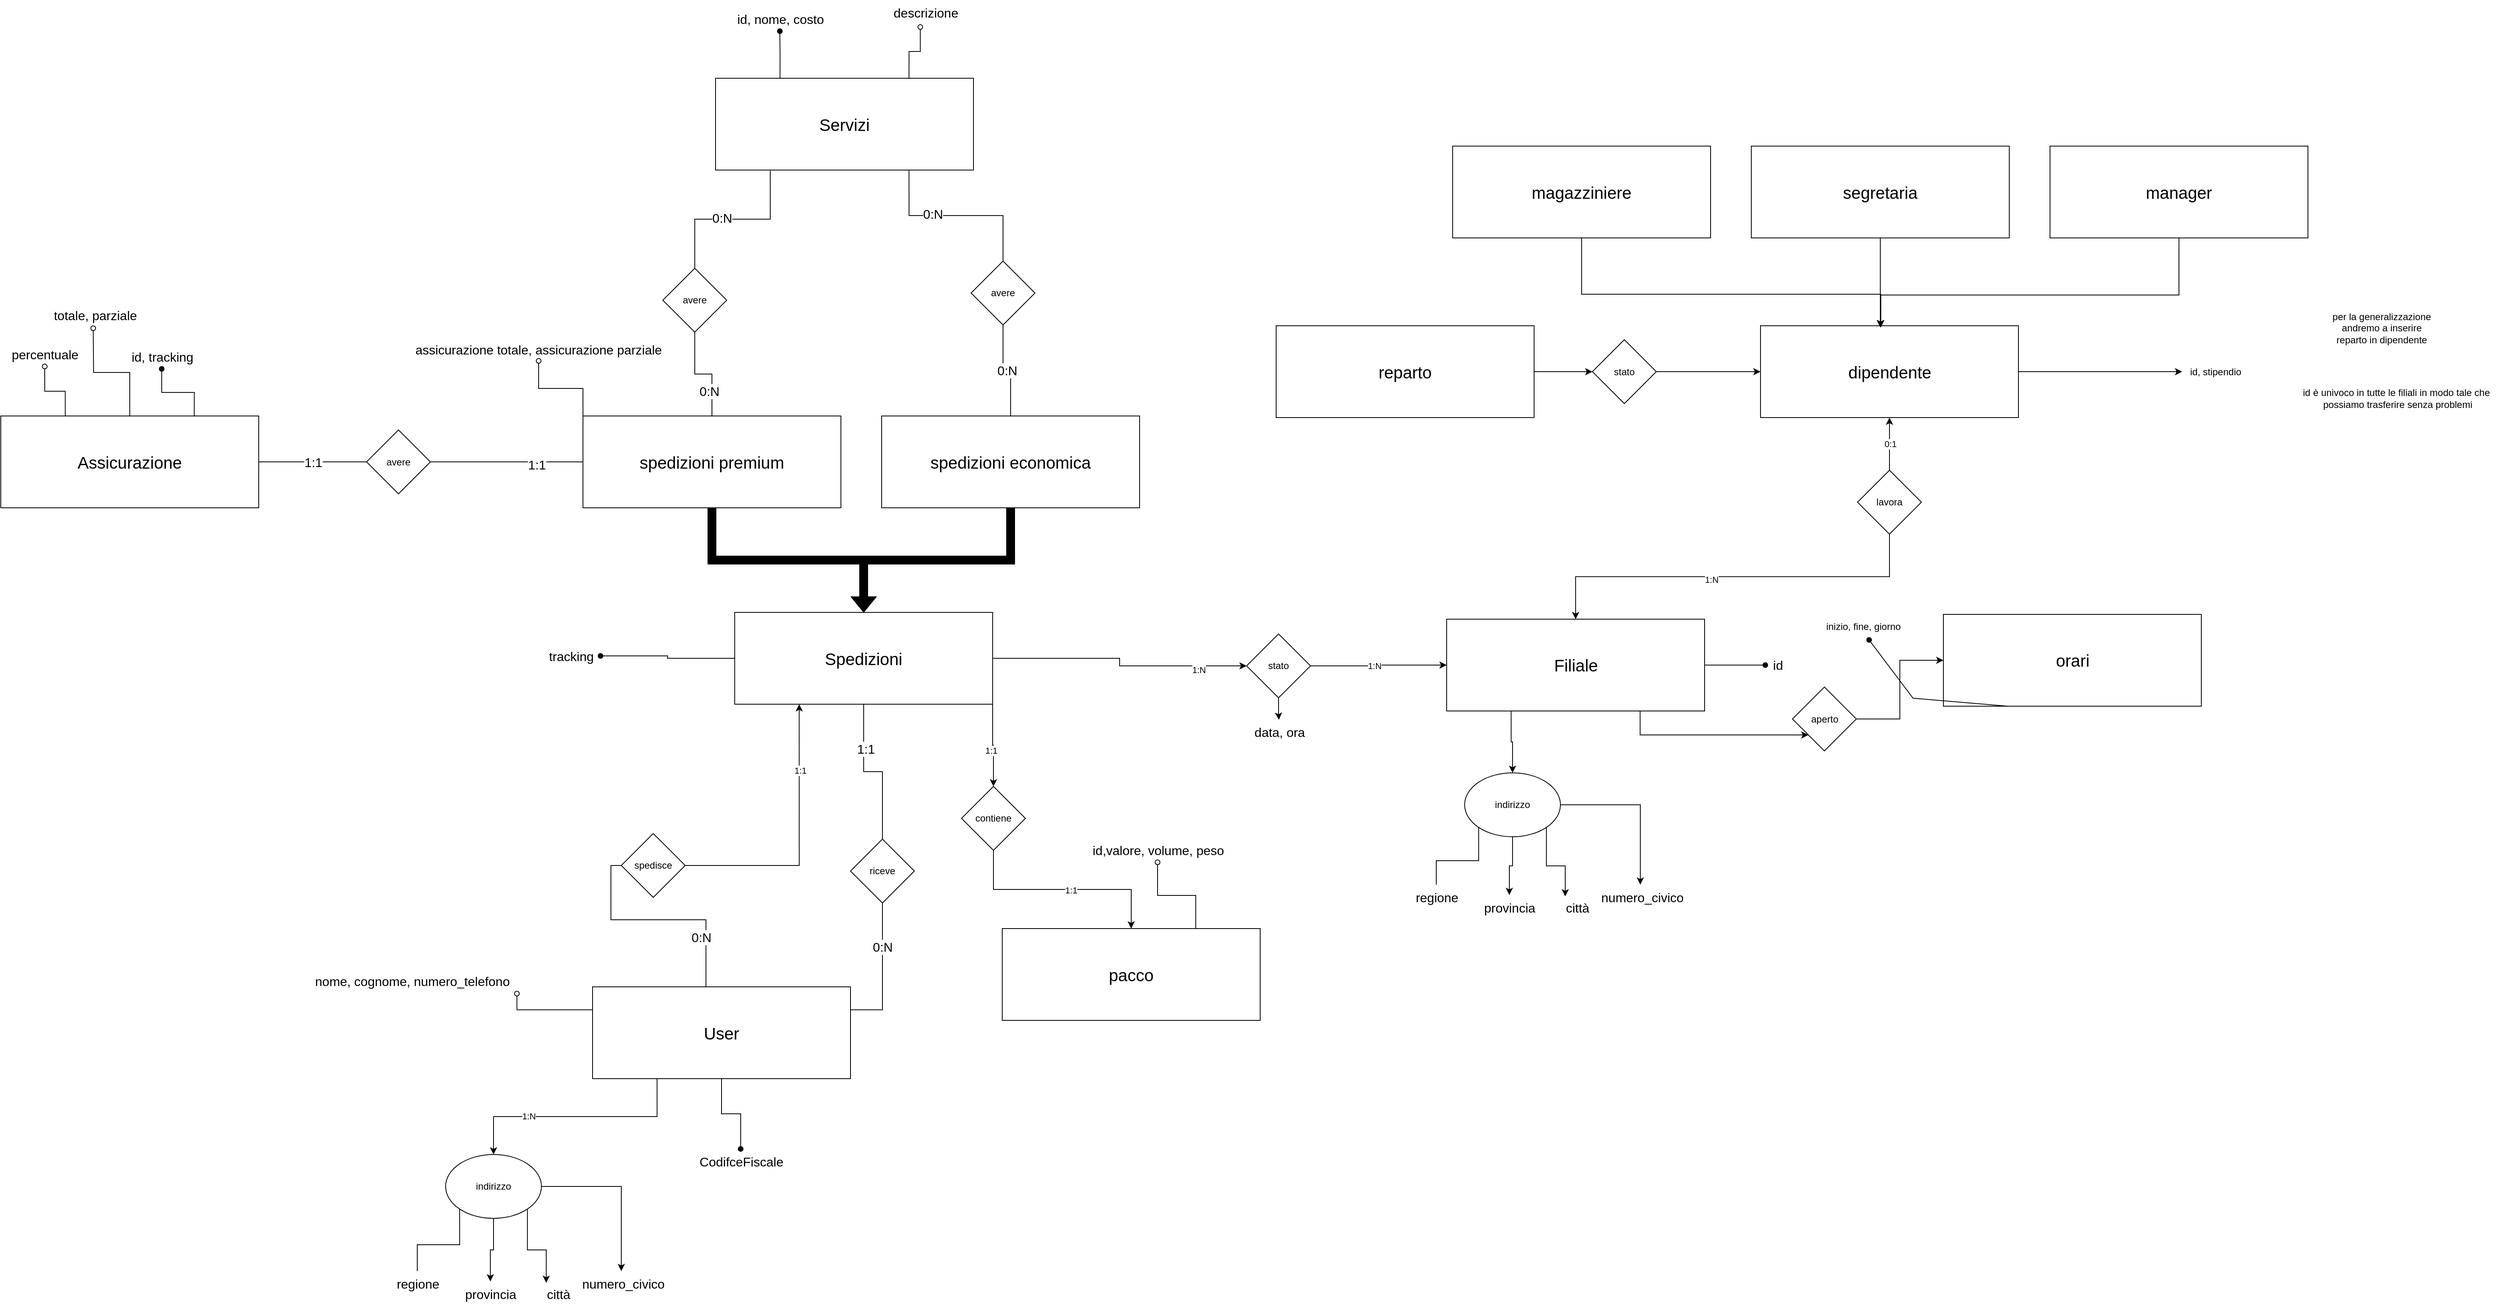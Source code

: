 <mxfile version="21.6.1" type="github">
  <diagram id="qCwLOHGnyr0OUw6N842j" name="Page-1">
    <mxGraphModel dx="4054" dy="1698" grid="0" gridSize="10" guides="1" tooltips="1" connect="1" arrows="1" fold="1" page="0" pageScale="1" pageWidth="827" pageHeight="1169" math="0" shadow="0">
      <root>
        <mxCell id="0" />
        <mxCell id="1" parent="0" />
        <mxCell id="LqmU1SjSlehweQkM0DRH-30" style="edgeStyle=orthogonalEdgeStyle;rounded=0;orthogonalLoop=1;jettySize=auto;html=1;exitX=0;exitY=0.5;exitDx=0;exitDy=0;endArrow=oval;endFill=1;" parent="1" source="TD3n4oKh4dUSbVoa6w9F-2" target="LqmU1SjSlehweQkM0DRH-23" edge="1">
          <mxGeometry relative="1" as="geometry" />
        </mxCell>
        <mxCell id="6tP-BQBdPINEHDXdFH3u-6" style="edgeStyle=orthogonalEdgeStyle;rounded=0;orthogonalLoop=1;jettySize=auto;html=1;entryX=0.5;entryY=0;entryDx=0;entryDy=0;endArrow=none;endFill=0;" parent="1" source="TD3n4oKh4dUSbVoa6w9F-2" target="6tP-BQBdPINEHDXdFH3u-5" edge="1">
          <mxGeometry relative="1" as="geometry">
            <mxPoint x="27" y="773" as="sourcePoint" />
          </mxGeometry>
        </mxCell>
        <mxCell id="6tP-BQBdPINEHDXdFH3u-8" value="&lt;font style=&quot;font-size: 16px;&quot;&gt;1:1&lt;/font&gt;" style="edgeLabel;html=1;align=center;verticalAlign=middle;resizable=0;points=[];" parent="6tP-BQBdPINEHDXdFH3u-6" vertex="1" connectable="0">
          <mxGeometry x="-0.425" y="2" relative="1" as="geometry">
            <mxPoint as="offset" />
          </mxGeometry>
        </mxCell>
        <mxCell id="uNA2zUWFvSbxp6VozN9S-10" style="edgeStyle=orthogonalEdgeStyle;rounded=0;orthogonalLoop=1;jettySize=auto;html=1;exitX=1;exitY=1;exitDx=0;exitDy=0;" parent="1" source="TD3n4oKh4dUSbVoa6w9F-2" target="uNA2zUWFvSbxp6VozN9S-9" edge="1">
          <mxGeometry relative="1" as="geometry" />
        </mxCell>
        <mxCell id="uNA2zUWFvSbxp6VozN9S-15" value="1:1" style="edgeLabel;html=1;align=center;verticalAlign=middle;resizable=0;points=[];" parent="uNA2zUWFvSbxp6VozN9S-10" vertex="1" connectable="0">
          <mxGeometry x="0.127" y="-3" relative="1" as="geometry">
            <mxPoint as="offset" />
          </mxGeometry>
        </mxCell>
        <mxCell id="uNA2zUWFvSbxp6VozN9S-40" style="edgeStyle=orthogonalEdgeStyle;rounded=0;orthogonalLoop=1;jettySize=auto;html=1;exitX=1;exitY=0.5;exitDx=0;exitDy=0;" parent="1" source="TD3n4oKh4dUSbVoa6w9F-2" target="uNA2zUWFvSbxp6VozN9S-34" edge="1">
          <mxGeometry relative="1" as="geometry" />
        </mxCell>
        <mxCell id="uNA2zUWFvSbxp6VozN9S-41" value="1:N" style="edgeLabel;html=1;align=center;verticalAlign=middle;resizable=0;points=[];" parent="uNA2zUWFvSbxp6VozN9S-40" vertex="1" connectable="0">
          <mxGeometry x="0.631" y="-5" relative="1" as="geometry">
            <mxPoint as="offset" />
          </mxGeometry>
        </mxCell>
        <mxCell id="TD3n4oKh4dUSbVoa6w9F-2" value="&lt;font style=&quot;font-size: 21px;&quot;&gt;Spedizioni&lt;/font&gt;" style="rounded=0;whiteSpace=wrap;html=1;fontSize=21;" parent="1" vertex="1">
          <mxGeometry x="-112" y="520" width="323" height="115" as="geometry" />
        </mxCell>
        <mxCell id="OSBupg09hYk3lAK9ZTMU-13" style="edgeStyle=orthogonalEdgeStyle;rounded=0;orthogonalLoop=1;jettySize=auto;html=1;exitX=0.5;exitY=1;exitDx=0;exitDy=0;entryX=0.5;entryY=0;entryDx=0;entryDy=0;shape=flexArrow;fillColor=#000000;" parent="1" source="OSBupg09hYk3lAK9ZTMU-1" target="TD3n4oKh4dUSbVoa6w9F-2" edge="1">
          <mxGeometry relative="1" as="geometry" />
        </mxCell>
        <mxCell id="OSBupg09hYk3lAK9ZTMU-17" style="edgeStyle=orthogonalEdgeStyle;rounded=0;orthogonalLoop=1;jettySize=auto;html=1;exitX=0;exitY=0.5;exitDx=0;exitDy=0;entryX=1;entryY=0.5;entryDx=0;entryDy=0;endArrow=none;endFill=0;" parent="1" source="OSBupg09hYk3lAK9ZTMU-1" target="OSBupg09hYk3lAK9ZTMU-16" edge="1">
          <mxGeometry relative="1" as="geometry" />
        </mxCell>
        <mxCell id="OSBupg09hYk3lAK9ZTMU-19" value="1:1" style="edgeLabel;html=1;align=center;verticalAlign=middle;resizable=0;points=[];fontSize=16;" parent="OSBupg09hYk3lAK9ZTMU-17" vertex="1" connectable="0">
          <mxGeometry x="-0.395" y="3" relative="1" as="geometry">
            <mxPoint as="offset" />
          </mxGeometry>
        </mxCell>
        <mxCell id="OSBupg09hYk3lAK9ZTMU-73" style="edgeStyle=orthogonalEdgeStyle;rounded=0;orthogonalLoop=1;jettySize=auto;html=1;exitX=0.5;exitY=0;exitDx=0;exitDy=0;entryX=0.5;entryY=1;entryDx=0;entryDy=0;endArrow=none;endFill=0;" parent="1" source="OSBupg09hYk3lAK9ZTMU-1" target="OSBupg09hYk3lAK9ZTMU-68" edge="1">
          <mxGeometry relative="1" as="geometry" />
        </mxCell>
        <mxCell id="OSBupg09hYk3lAK9ZTMU-74" value="0:N" style="edgeLabel;html=1;align=center;verticalAlign=middle;resizable=0;points=[];fontSize=16;" parent="OSBupg09hYk3lAK9ZTMU-73" vertex="1" connectable="0">
          <mxGeometry x="-0.502" y="4" relative="1" as="geometry">
            <mxPoint as="offset" />
          </mxGeometry>
        </mxCell>
        <mxCell id="LqmU1SjSlehweQkM0DRH-36" style="edgeStyle=orthogonalEdgeStyle;rounded=0;orthogonalLoop=1;jettySize=auto;html=1;exitX=0;exitY=0;exitDx=0;exitDy=0;endArrow=oval;endFill=0;" parent="1" source="OSBupg09hYk3lAK9ZTMU-1" target="LqmU1SjSlehweQkM0DRH-35" edge="1">
          <mxGeometry relative="1" as="geometry" />
        </mxCell>
        <mxCell id="OSBupg09hYk3lAK9ZTMU-1" value="&lt;font style=&quot;font-size: 21px;&quot;&gt;spedizioni premium&lt;/font&gt;" style="rounded=0;whiteSpace=wrap;html=1;fontSize=21;" parent="1" vertex="1">
          <mxGeometry x="-302" y="274" width="323" height="115" as="geometry" />
        </mxCell>
        <mxCell id="OSBupg09hYk3lAK9ZTMU-70" value="&lt;font style=&quot;font-size: 16px;&quot;&gt;0:N&lt;/font&gt;" style="edgeStyle=orthogonalEdgeStyle;rounded=0;orthogonalLoop=1;jettySize=auto;html=1;exitX=0.5;exitY=0;exitDx=0;exitDy=0;entryX=0.5;entryY=1;entryDx=0;entryDy=0;endArrow=none;endFill=0;" parent="1" source="OSBupg09hYk3lAK9ZTMU-2" target="OSBupg09hYk3lAK9ZTMU-69" edge="1">
          <mxGeometry relative="1" as="geometry" />
        </mxCell>
        <mxCell id="OSBupg09hYk3lAK9ZTMU-2" value="&lt;font style=&quot;font-size: 21px;&quot;&gt;spedizioni economica&lt;/font&gt;" style="rounded=0;whiteSpace=wrap;html=1;fontSize=21;" parent="1" vertex="1">
          <mxGeometry x="72" y="274" width="323" height="115" as="geometry" />
        </mxCell>
        <mxCell id="OSBupg09hYk3lAK9ZTMU-8" style="edgeStyle=orthogonalEdgeStyle;rounded=0;orthogonalLoop=1;jettySize=auto;html=1;entryX=0;entryY=0.5;entryDx=0;entryDy=0;fontSize=16;endArrow=none;endFill=0;exitX=0.5;exitY=0;exitDx=0;exitDy=0;" parent="1" source="OSBupg09hYk3lAK9ZTMU-3" target="OSBupg09hYk3lAK9ZTMU-6" edge="1">
          <mxGeometry relative="1" as="geometry">
            <mxPoint x="-788" y="845" as="sourcePoint" />
            <Array as="points">
              <mxPoint x="-148" y="989" />
              <mxPoint x="-148" y="905" />
              <mxPoint x="-267" y="905" />
              <mxPoint x="-267" y="837" />
            </Array>
          </mxGeometry>
        </mxCell>
        <mxCell id="OSBupg09hYk3lAK9ZTMU-9" value="&lt;font size=&quot;3&quot;&gt;0:N&lt;/font&gt;" style="edgeLabel;html=1;align=center;verticalAlign=middle;resizable=0;points=[];" parent="OSBupg09hYk3lAK9ZTMU-8" vertex="1" connectable="0">
          <mxGeometry x="-0.458" y="6" relative="1" as="geometry">
            <mxPoint as="offset" />
          </mxGeometry>
        </mxCell>
        <mxCell id="jKu3TeLGerrkw_UVLVr0-21" style="edgeStyle=orthogonalEdgeStyle;rounded=0;orthogonalLoop=1;jettySize=auto;html=1;exitX=0.25;exitY=1;exitDx=0;exitDy=0;" parent="1" source="OSBupg09hYk3lAK9ZTMU-3" target="uNA2zUWFvSbxp6VozN9S-29" edge="1">
          <mxGeometry relative="1" as="geometry">
            <mxPoint x="-395.0" y="1195" as="targetPoint" />
          </mxGeometry>
        </mxCell>
        <mxCell id="uNA2zUWFvSbxp6VozN9S-1" value="1:N" style="edgeLabel;html=1;align=center;verticalAlign=middle;resizable=0;points=[];" parent="jKu3TeLGerrkw_UVLVr0-21" vertex="1" connectable="0">
          <mxGeometry x="0.392" y="-1" relative="1" as="geometry">
            <mxPoint as="offset" />
          </mxGeometry>
        </mxCell>
        <mxCell id="OSBupg09hYk3lAK9ZTMU-3" value="&lt;font style=&quot;font-size: 21px;&quot;&gt;User&lt;/font&gt;" style="rounded=0;whiteSpace=wrap;html=1;fontSize=21;" parent="1" vertex="1">
          <mxGeometry x="-290" y="989" width="323" height="115" as="geometry" />
        </mxCell>
        <mxCell id="jKu3TeLGerrkw_UVLVr0-13" style="edgeStyle=orthogonalEdgeStyle;rounded=0;orthogonalLoop=1;jettySize=auto;html=1;exitX=1;exitY=0.5;exitDx=0;exitDy=0;entryX=0.25;entryY=1;entryDx=0;entryDy=0;" parent="1" source="OSBupg09hYk3lAK9ZTMU-6" target="TD3n4oKh4dUSbVoa6w9F-2" edge="1">
          <mxGeometry relative="1" as="geometry">
            <mxPoint x="-134.25" y="773" as="targetPoint" />
          </mxGeometry>
        </mxCell>
        <mxCell id="uNA2zUWFvSbxp6VozN9S-33" value="1:1" style="edgeLabel;html=1;align=center;verticalAlign=middle;resizable=0;points=[];" parent="jKu3TeLGerrkw_UVLVr0-13" vertex="1" connectable="0">
          <mxGeometry x="0.519" y="-1" relative="1" as="geometry">
            <mxPoint as="offset" />
          </mxGeometry>
        </mxCell>
        <mxCell id="OSBupg09hYk3lAK9ZTMU-6" value="spedisce" style="rhombus;whiteSpace=wrap;html=1;" parent="1" vertex="1">
          <mxGeometry x="-254" y="797" width="80" height="80" as="geometry" />
        </mxCell>
        <mxCell id="Kmlh-StWv4GP_5JqJRKe-3" value="1:1" style="edgeStyle=orthogonalEdgeStyle;rounded=0;orthogonalLoop=1;jettySize=auto;html=1;exitX=1;exitY=0.5;exitDx=0;exitDy=0;entryX=0;entryY=0.5;entryDx=0;entryDy=0;fontSize=16;endArrow=none;endFill=0;" parent="1" source="OSBupg09hYk3lAK9ZTMU-14" target="OSBupg09hYk3lAK9ZTMU-16" edge="1">
          <mxGeometry relative="1" as="geometry" />
        </mxCell>
        <mxCell id="LqmU1SjSlehweQkM0DRH-50" style="edgeStyle=orthogonalEdgeStyle;rounded=0;orthogonalLoop=1;jettySize=auto;html=1;exitX=0.25;exitY=0;exitDx=0;exitDy=0;endArrow=oval;endFill=0;" parent="1" source="OSBupg09hYk3lAK9ZTMU-14" target="LqmU1SjSlehweQkM0DRH-42" edge="1">
          <mxGeometry relative="1" as="geometry" />
        </mxCell>
        <mxCell id="LqmU1SjSlehweQkM0DRH-51" style="edgeStyle=orthogonalEdgeStyle;rounded=0;orthogonalLoop=1;jettySize=auto;html=1;exitX=0.5;exitY=0;exitDx=0;exitDy=0;endArrow=oval;endFill=0;" parent="1" source="OSBupg09hYk3lAK9ZTMU-14" edge="1">
          <mxGeometry relative="1" as="geometry">
            <mxPoint x="-915.286" y="164.143" as="targetPoint" />
          </mxGeometry>
        </mxCell>
        <mxCell id="OSBupg09hYk3lAK9ZTMU-14" value="&lt;font style=&quot;font-size: 21px;&quot;&gt;Assicurazione&lt;/font&gt;" style="rounded=0;whiteSpace=wrap;html=1;fontSize=21;" parent="1" vertex="1">
          <mxGeometry x="-1031" y="274" width="323" height="115" as="geometry" />
        </mxCell>
        <mxCell id="OSBupg09hYk3lAK9ZTMU-16" value="avere" style="rhombus;whiteSpace=wrap;html=1;" parent="1" vertex="1">
          <mxGeometry x="-573" y="291.5" width="80" height="80" as="geometry" />
        </mxCell>
        <mxCell id="LqmU1SjSlehweQkM0DRH-5" style="edgeStyle=orthogonalEdgeStyle;rounded=0;orthogonalLoop=1;jettySize=auto;html=1;exitX=1;exitY=0.5;exitDx=0;exitDy=0;endArrow=oval;endFill=1;" parent="1" source="OSBupg09hYk3lAK9ZTMU-21" target="LqmU1SjSlehweQkM0DRH-4" edge="1">
          <mxGeometry relative="1" as="geometry" />
        </mxCell>
        <mxCell id="jKu3TeLGerrkw_UVLVr0-27" style="edgeStyle=orthogonalEdgeStyle;rounded=0;orthogonalLoop=1;jettySize=auto;html=1;exitX=0.75;exitY=1;exitDx=0;exitDy=0;entryX=0;entryY=1;entryDx=0;entryDy=0;" parent="1" source="OSBupg09hYk3lAK9ZTMU-21" target="jKu3TeLGerrkw_UVLVr0-26" edge="1">
          <mxGeometry relative="1" as="geometry" />
        </mxCell>
        <mxCell id="uNA2zUWFvSbxp6VozN9S-3" style="edgeStyle=orthogonalEdgeStyle;rounded=0;orthogonalLoop=1;jettySize=auto;html=1;exitX=0.25;exitY=1;exitDx=0;exitDy=0;" parent="1" source="OSBupg09hYk3lAK9ZTMU-21" target="uNA2zUWFvSbxp6VozN9S-2" edge="1">
          <mxGeometry relative="1" as="geometry" />
        </mxCell>
        <mxCell id="OSBupg09hYk3lAK9ZTMU-21" value="Filiale" style="rounded=0;whiteSpace=wrap;html=1;fontSize=21;" parent="1" vertex="1">
          <mxGeometry x="779.5" y="528.5" width="323" height="115" as="geometry" />
        </mxCell>
        <mxCell id="LqmU1SjSlehweQkM0DRH-46" style="edgeStyle=orthogonalEdgeStyle;rounded=0;orthogonalLoop=1;jettySize=auto;html=1;exitX=0.25;exitY=0;exitDx=0;exitDy=0;endArrow=oval;endFill=1;" parent="1" source="OSBupg09hYk3lAK9ZTMU-67" target="LqmU1SjSlehweQkM0DRH-45" edge="1">
          <mxGeometry relative="1" as="geometry" />
        </mxCell>
        <mxCell id="LqmU1SjSlehweQkM0DRH-48" style="edgeStyle=orthogonalEdgeStyle;rounded=0;orthogonalLoop=1;jettySize=auto;html=1;exitX=0.75;exitY=0;exitDx=0;exitDy=0;entryX=0.438;entryY=1.094;entryDx=0;entryDy=0;entryPerimeter=0;endArrow=oval;endFill=0;" parent="1" source="OSBupg09hYk3lAK9ZTMU-67" target="LqmU1SjSlehweQkM0DRH-47" edge="1">
          <mxGeometry relative="1" as="geometry" />
        </mxCell>
        <mxCell id="OSBupg09hYk3lAK9ZTMU-67" value="&lt;font style=&quot;font-size: 21px;&quot;&gt;Servizi&lt;/font&gt;" style="rounded=0;whiteSpace=wrap;html=1;fontSize=21;" parent="1" vertex="1">
          <mxGeometry x="-136" y="-149" width="323" height="115" as="geometry" />
        </mxCell>
        <mxCell id="OSBupg09hYk3lAK9ZTMU-72" style="edgeStyle=orthogonalEdgeStyle;rounded=0;orthogonalLoop=1;jettySize=auto;html=1;exitX=0.5;exitY=0;exitDx=0;exitDy=0;entryX=0.212;entryY=1.008;entryDx=0;entryDy=0;entryPerimeter=0;endArrow=none;endFill=0;" parent="1" source="OSBupg09hYk3lAK9ZTMU-68" target="OSBupg09hYk3lAK9ZTMU-67" edge="1">
          <mxGeometry relative="1" as="geometry" />
        </mxCell>
        <mxCell id="OSBupg09hYk3lAK9ZTMU-76" value="0:N" style="edgeLabel;html=1;align=center;verticalAlign=middle;resizable=0;points=[];fontSize=16;" parent="OSBupg09hYk3lAK9ZTMU-72" vertex="1" connectable="0">
          <mxGeometry x="-0.13" y="3" relative="1" as="geometry">
            <mxPoint x="1" y="1" as="offset" />
          </mxGeometry>
        </mxCell>
        <mxCell id="OSBupg09hYk3lAK9ZTMU-68" value="avere" style="rhombus;whiteSpace=wrap;html=1;" parent="1" vertex="1">
          <mxGeometry x="-202" y="89" width="80" height="80" as="geometry" />
        </mxCell>
        <mxCell id="OSBupg09hYk3lAK9ZTMU-71" style="rounded=0;orthogonalLoop=1;jettySize=auto;html=1;entryX=0.75;entryY=1;entryDx=0;entryDy=0;edgeStyle=orthogonalEdgeStyle;endArrow=baseDash;endFill=0;" parent="1" source="OSBupg09hYk3lAK9ZTMU-69" target="OSBupg09hYk3lAK9ZTMU-67" edge="1">
          <mxGeometry relative="1" as="geometry" />
        </mxCell>
        <mxCell id="OSBupg09hYk3lAK9ZTMU-75" value="0:N" style="edgeLabel;html=1;align=center;verticalAlign=middle;resizable=0;points=[];fontSize=16;" parent="OSBupg09hYk3lAK9ZTMU-71" vertex="1" connectable="0">
          <mxGeometry x="0.254" y="-2" relative="1" as="geometry">
            <mxPoint as="offset" />
          </mxGeometry>
        </mxCell>
        <mxCell id="OSBupg09hYk3lAK9ZTMU-69" value="avere" style="rhombus;whiteSpace=wrap;html=1;" parent="1" vertex="1">
          <mxGeometry x="184" y="80" width="80" height="80" as="geometry" />
        </mxCell>
        <mxCell id="3wObFv7TXstixgiTJkf9-4" style="edgeStyle=orthogonalEdgeStyle;rounded=0;orthogonalLoop=1;jettySize=auto;html=1;exitX=0.5;exitY=1;exitDx=0;exitDy=0;shape=flexArrow;fillColor=#000000;entryX=0.5;entryY=0;entryDx=0;entryDy=0;" parent="1" source="OSBupg09hYk3lAK9ZTMU-2" target="TD3n4oKh4dUSbVoa6w9F-2" edge="1">
          <mxGeometry relative="1" as="geometry">
            <mxPoint x="-130" y="399" as="sourcePoint" />
            <mxPoint x="60" y="526" as="targetPoint" />
          </mxGeometry>
        </mxCell>
        <mxCell id="LqmU1SjSlehweQkM0DRH-1" value="&lt;font style=&quot;font-size: 16px;&quot;&gt;regione&lt;br&gt;&lt;/font&gt;" style="text;html=1;align=center;verticalAlign=middle;resizable=0;points=[];autosize=1;strokeColor=none;fillColor=none;" parent="1" vertex="1">
          <mxGeometry x="731" y="861" width="71" height="31" as="geometry" />
        </mxCell>
        <mxCell id="LqmU1SjSlehweQkM0DRH-4" value="&lt;font style=&quot;font-size: 16px;&quot;&gt;id&lt;/font&gt;" style="text;html=1;align=center;verticalAlign=middle;resizable=0;points=[];autosize=1;strokeColor=none;fillColor=none;" parent="1" vertex="1">
          <mxGeometry x="1178.5" y="570.5" width="30" height="31" as="geometry" />
        </mxCell>
        <mxCell id="LqmU1SjSlehweQkM0DRH-18" value="&lt;font style=&quot;font-size: 16px;&quot;&gt;CodifceFiscale&lt;/font&gt;" style="text;html=1;align=center;verticalAlign=middle;resizable=0;points=[];autosize=1;strokeColor=none;fillColor=none;" parent="1" vertex="1">
          <mxGeometry x="-166" y="1192" width="123" height="31" as="geometry" />
        </mxCell>
        <mxCell id="LqmU1SjSlehweQkM0DRH-19" style="edgeStyle=orthogonalEdgeStyle;rounded=0;orthogonalLoop=1;jettySize=auto;html=1;endArrow=oval;endFill=1;" parent="1" source="OSBupg09hYk3lAK9ZTMU-3" target="LqmU1SjSlehweQkM0DRH-18" edge="1">
          <mxGeometry relative="1" as="geometry">
            <mxPoint x="437" y="572" as="sourcePoint" />
            <mxPoint x="-192" y="1207" as="targetPoint" />
          </mxGeometry>
        </mxCell>
        <mxCell id="LqmU1SjSlehweQkM0DRH-21" value="&lt;font style=&quot;font-size: 16px;&quot;&gt;nome, cognome, numero_telefono&lt;/font&gt;" style="text;html=1;align=center;verticalAlign=middle;resizable=0;points=[];autosize=1;strokeColor=none;fillColor=none;" parent="1" vertex="1">
          <mxGeometry x="-647" y="966" width="262" height="31" as="geometry" />
        </mxCell>
        <mxCell id="LqmU1SjSlehweQkM0DRH-22" style="edgeStyle=orthogonalEdgeStyle;rounded=0;orthogonalLoop=1;jettySize=auto;html=1;exitX=0;exitY=0.25;exitDx=0;exitDy=0;entryX=1.001;entryY=1.015;entryDx=0;entryDy=0;entryPerimeter=0;endArrow=oval;endFill=0;" parent="1" source="OSBupg09hYk3lAK9ZTMU-3" target="LqmU1SjSlehweQkM0DRH-21" edge="1">
          <mxGeometry relative="1" as="geometry">
            <mxPoint x="-256" y="1079" as="sourcePoint" />
            <mxPoint x="-377" y="1081" as="targetPoint" />
          </mxGeometry>
        </mxCell>
        <mxCell id="LqmU1SjSlehweQkM0DRH-23" value="tracking" style="text;html=1;align=center;verticalAlign=middle;resizable=0;points=[];autosize=1;strokeColor=none;fillColor=none;fontSize=16;" parent="1" vertex="1">
          <mxGeometry x="-354" y="559" width="74" height="31" as="geometry" />
        </mxCell>
        <mxCell id="LqmU1SjSlehweQkM0DRH-35" value="assicurazione totale, assicurazione parziale" style="text;strokeColor=none;align=center;fillColor=none;html=1;verticalAlign=middle;whiteSpace=wrap;rounded=0;fontSize=16;" parent="1" vertex="1">
          <mxGeometry x="-519" y="177" width="323" height="28" as="geometry" />
        </mxCell>
        <mxCell id="LqmU1SjSlehweQkM0DRH-38" value="&lt;font style=&quot;font-size: 16px;&quot;&gt;id, tracking&lt;/font&gt;" style="text;html=1;align=center;verticalAlign=middle;resizable=0;points=[];autosize=1;strokeColor=none;fillColor=none;" parent="1" vertex="1">
          <mxGeometry x="-877" y="184" width="95" height="31" as="geometry" />
        </mxCell>
        <mxCell id="LqmU1SjSlehweQkM0DRH-39" style="edgeStyle=orthogonalEdgeStyle;rounded=0;orthogonalLoop=1;jettySize=auto;html=1;exitX=0.75;exitY=0;exitDx=0;exitDy=0;endArrow=oval;endFill=1;" parent="1" source="OSBupg09hYk3lAK9ZTMU-14" target="LqmU1SjSlehweQkM0DRH-38" edge="1">
          <mxGeometry relative="1" as="geometry">
            <mxPoint x="-95" y="588" as="sourcePoint" />
            <mxPoint x="-293" y="576" as="targetPoint" />
          </mxGeometry>
        </mxCell>
        <mxCell id="LqmU1SjSlehweQkM0DRH-42" value="&lt;font style=&quot;font-size: 16px;&quot;&gt;percentuale&lt;br&gt;&lt;/font&gt;" style="text;html=1;align=center;verticalAlign=middle;resizable=0;points=[];autosize=1;strokeColor=none;fillColor=none;" parent="1" vertex="1">
          <mxGeometry x="-1027" y="181" width="102" height="31" as="geometry" />
        </mxCell>
        <mxCell id="LqmU1SjSlehweQkM0DRH-45" value="&lt;font style=&quot;font-size: 16px;&quot;&gt;id, nome, costo&lt;/font&gt;" style="text;html=1;align=center;verticalAlign=middle;resizable=0;points=[];autosize=1;strokeColor=none;fillColor=none;" parent="1" vertex="1">
          <mxGeometry x="-119" y="-239" width="127" height="31" as="geometry" />
        </mxCell>
        <mxCell id="LqmU1SjSlehweQkM0DRH-47" value="&lt;font style=&quot;font-size: 16px;&quot;&gt;descrizione&lt;/font&gt;" style="text;html=1;align=center;verticalAlign=middle;resizable=0;points=[];autosize=1;strokeColor=none;fillColor=none;" parent="1" vertex="1">
          <mxGeometry x="77" y="-247" width="99" height="31" as="geometry" />
        </mxCell>
        <mxCell id="LqmU1SjSlehweQkM0DRH-52" value="&lt;font style=&quot;font-size: 16px;&quot;&gt;totale, parziale&lt;/font&gt;" style="text;html=1;align=center;verticalAlign=middle;resizable=0;points=[];autosize=1;strokeColor=none;fillColor=none;" parent="1" vertex="1">
          <mxGeometry x="-974" y="132" width="122" height="31" as="geometry" />
        </mxCell>
        <mxCell id="6tP-BQBdPINEHDXdFH3u-7" style="edgeStyle=orthogonalEdgeStyle;rounded=0;orthogonalLoop=1;jettySize=auto;html=1;exitX=0.5;exitY=1;exitDx=0;exitDy=0;entryX=1;entryY=0.25;entryDx=0;entryDy=0;endArrow=none;endFill=0;" parent="1" source="6tP-BQBdPINEHDXdFH3u-5" target="OSBupg09hYk3lAK9ZTMU-3" edge="1">
          <mxGeometry relative="1" as="geometry" />
        </mxCell>
        <mxCell id="6tP-BQBdPINEHDXdFH3u-9" value="&lt;font style=&quot;font-size: 16px;&quot;&gt;0:N&lt;/font&gt;" style="edgeLabel;html=1;align=center;verticalAlign=middle;resizable=0;points=[];" parent="6tP-BQBdPINEHDXdFH3u-7" vertex="1" connectable="0">
          <mxGeometry x="-0.369" relative="1" as="geometry">
            <mxPoint as="offset" />
          </mxGeometry>
        </mxCell>
        <mxCell id="6tP-BQBdPINEHDXdFH3u-5" value="riceve" style="rhombus;whiteSpace=wrap;html=1;" parent="1" vertex="1">
          <mxGeometry x="33" y="804" width="80" height="80" as="geometry" />
        </mxCell>
        <mxCell id="jKu3TeLGerrkw_UVLVr0-17" style="edgeStyle=orthogonalEdgeStyle;rounded=0;orthogonalLoop=1;jettySize=auto;html=1;" parent="1" source="jKu3TeLGerrkw_UVLVr0-1" target="jKu3TeLGerrkw_UVLVr0-16" edge="1">
          <mxGeometry relative="1" as="geometry" />
        </mxCell>
        <mxCell id="jKu3TeLGerrkw_UVLVr0-1" value="dipendente" style="rounded=0;whiteSpace=wrap;html=1;fontSize=21;" parent="1" vertex="1">
          <mxGeometry x="1172.5" y="161" width="323" height="115" as="geometry" />
        </mxCell>
        <mxCell id="jKu3TeLGerrkw_UVLVr0-6" style="edgeStyle=orthogonalEdgeStyle;rounded=0;orthogonalLoop=1;jettySize=auto;html=1;exitX=0.5;exitY=1;exitDx=0;exitDy=0;" parent="1" source="jKu3TeLGerrkw_UVLVr0-3" edge="1">
          <mxGeometry relative="1" as="geometry">
            <Array as="points">
              <mxPoint x="949" y="121.5" />
              <mxPoint x="1323" y="121.5" />
            </Array>
            <mxPoint x="1323.1" y="163" as="targetPoint" />
          </mxGeometry>
        </mxCell>
        <mxCell id="jKu3TeLGerrkw_UVLVr0-3" value="magazziniere" style="rounded=0;whiteSpace=wrap;html=1;fontSize=21;" parent="1" vertex="1">
          <mxGeometry x="787" y="-64" width="323" height="115" as="geometry" />
        </mxCell>
        <mxCell id="jKu3TeLGerrkw_UVLVr0-7" style="edgeStyle=orthogonalEdgeStyle;rounded=0;orthogonalLoop=1;jettySize=auto;html=1;exitX=0.5;exitY=1;exitDx=0;exitDy=0;" parent="1" source="jKu3TeLGerrkw_UVLVr0-4" edge="1">
          <mxGeometry relative="1" as="geometry">
            <mxPoint x="1322.5" y="163" as="targetPoint" />
          </mxGeometry>
        </mxCell>
        <mxCell id="jKu3TeLGerrkw_UVLVr0-4" value="segretaria" style="rounded=0;whiteSpace=wrap;html=1;fontSize=21;" parent="1" vertex="1">
          <mxGeometry x="1161" y="-64" width="323" height="115" as="geometry" />
        </mxCell>
        <mxCell id="jKu3TeLGerrkw_UVLVr0-8" style="edgeStyle=orthogonalEdgeStyle;rounded=0;orthogonalLoop=1;jettySize=auto;html=1;exitX=0.5;exitY=1;exitDx=0;exitDy=0;" parent="1" source="jKu3TeLGerrkw_UVLVr0-5" edge="1">
          <mxGeometry relative="1" as="geometry">
            <Array as="points">
              <mxPoint x="1697" y="122.5" />
              <mxPoint x="1323" y="122.5" />
            </Array>
            <mxPoint x="1323.1" y="163" as="targetPoint" />
          </mxGeometry>
        </mxCell>
        <mxCell id="jKu3TeLGerrkw_UVLVr0-5" value="manager&lt;br&gt;" style="rounded=0;whiteSpace=wrap;html=1;fontSize=21;" parent="1" vertex="1">
          <mxGeometry x="1535" y="-64" width="323" height="115" as="geometry" />
        </mxCell>
        <mxCell id="jKu3TeLGerrkw_UVLVr0-11" style="edgeStyle=orthogonalEdgeStyle;rounded=0;orthogonalLoop=1;jettySize=auto;html=1;exitX=0.5;exitY=0;exitDx=0;exitDy=0;" parent="1" source="jKu3TeLGerrkw_UVLVr0-10" target="jKu3TeLGerrkw_UVLVr0-1" edge="1">
          <mxGeometry relative="1" as="geometry" />
        </mxCell>
        <mxCell id="jKu3TeLGerrkw_UVLVr0-23" value="0:1" style="edgeLabel;html=1;align=center;verticalAlign=middle;resizable=0;points=[];" parent="jKu3TeLGerrkw_UVLVr0-11" vertex="1" connectable="0">
          <mxGeometry x="0.005" y="-1" relative="1" as="geometry">
            <mxPoint as="offset" />
          </mxGeometry>
        </mxCell>
        <mxCell id="jKu3TeLGerrkw_UVLVr0-12" style="edgeStyle=orthogonalEdgeStyle;rounded=0;orthogonalLoop=1;jettySize=auto;html=1;exitX=0.5;exitY=1;exitDx=0;exitDy=0;entryX=0.5;entryY=0;entryDx=0;entryDy=0;" parent="1" source="jKu3TeLGerrkw_UVLVr0-10" target="OSBupg09hYk3lAK9ZTMU-21" edge="1">
          <mxGeometry relative="1" as="geometry" />
        </mxCell>
        <mxCell id="jKu3TeLGerrkw_UVLVr0-22" value="1:N&lt;br&gt;" style="edgeLabel;html=1;align=center;verticalAlign=middle;resizable=0;points=[];" parent="jKu3TeLGerrkw_UVLVr0-12" vertex="1" connectable="0">
          <mxGeometry x="0.103" y="4" relative="1" as="geometry">
            <mxPoint x="-1" y="-1" as="offset" />
          </mxGeometry>
        </mxCell>
        <mxCell id="jKu3TeLGerrkw_UVLVr0-10" value="lavora" style="rhombus;whiteSpace=wrap;html=1;" parent="1" vertex="1">
          <mxGeometry x="1294" y="342" width="80" height="80" as="geometry" />
        </mxCell>
        <mxCell id="jKu3TeLGerrkw_UVLVr0-16" value="id, stipendio" style="text;html=1;align=center;verticalAlign=middle;resizable=0;points=[];autosize=1;strokeColor=none;fillColor=none;" parent="1" vertex="1">
          <mxGeometry x="1700.5" y="205.5" width="82" height="26" as="geometry" />
        </mxCell>
        <mxCell id="jKu3TeLGerrkw_UVLVr0-25" value="&lt;font style=&quot;font-size: 21px;&quot;&gt;orari&lt;br&gt;&lt;/font&gt;" style="rounded=0;whiteSpace=wrap;html=1;fontSize=21;" parent="1" vertex="1">
          <mxGeometry x="1401.5" y="522.5" width="323" height="115" as="geometry" />
        </mxCell>
        <mxCell id="jKu3TeLGerrkw_UVLVr0-28" style="edgeStyle=orthogonalEdgeStyle;rounded=0;orthogonalLoop=1;jettySize=auto;html=1;exitX=1;exitY=0.5;exitDx=0;exitDy=0;" parent="1" source="jKu3TeLGerrkw_UVLVr0-26" target="jKu3TeLGerrkw_UVLVr0-25" edge="1">
          <mxGeometry relative="1" as="geometry" />
        </mxCell>
        <mxCell id="jKu3TeLGerrkw_UVLVr0-26" value="aperto" style="rhombus;whiteSpace=wrap;html=1;" parent="1" vertex="1">
          <mxGeometry x="1212.5" y="613.5" width="80" height="80" as="geometry" />
        </mxCell>
        <mxCell id="jKu3TeLGerrkw_UVLVr0-29" value="" style="endArrow=none;html=1;rounded=0;startArrow=oval;startFill=1;entryX=0.25;entryY=1;entryDx=0;entryDy=0;" parent="1" target="jKu3TeLGerrkw_UVLVr0-25" edge="1">
          <mxGeometry width="50" height="50" relative="1" as="geometry">
            <mxPoint x="1308.5" y="554.5" as="sourcePoint" />
            <mxPoint x="1292.5" y="587.5" as="targetPoint" />
            <Array as="points">
              <mxPoint x="1363.5" y="627.5" />
            </Array>
          </mxGeometry>
        </mxCell>
        <mxCell id="uNA2zUWFvSbxp6VozN9S-4" style="edgeStyle=orthogonalEdgeStyle;rounded=0;orthogonalLoop=1;jettySize=auto;html=1;exitX=0;exitY=1;exitDx=0;exitDy=0;endArrow=none;endFill=0;" parent="1" source="uNA2zUWFvSbxp6VozN9S-2" target="LqmU1SjSlehweQkM0DRH-1" edge="1">
          <mxGeometry relative="1" as="geometry" />
        </mxCell>
        <mxCell id="uNA2zUWFvSbxp6VozN9S-21" style="edgeStyle=orthogonalEdgeStyle;rounded=0;orthogonalLoop=1;jettySize=auto;html=1;exitX=0.5;exitY=1;exitDx=0;exitDy=0;" parent="1" source="uNA2zUWFvSbxp6VozN9S-2" target="uNA2zUWFvSbxp6VozN9S-19" edge="1">
          <mxGeometry relative="1" as="geometry" />
        </mxCell>
        <mxCell id="uNA2zUWFvSbxp6VozN9S-22" style="edgeStyle=orthogonalEdgeStyle;rounded=0;orthogonalLoop=1;jettySize=auto;html=1;exitX=1;exitY=1;exitDx=0;exitDy=0;entryX=0.191;entryY=0.056;entryDx=0;entryDy=0;entryPerimeter=0;" parent="1" source="uNA2zUWFvSbxp6VozN9S-2" target="uNA2zUWFvSbxp6VozN9S-18" edge="1">
          <mxGeometry relative="1" as="geometry" />
        </mxCell>
        <mxCell id="uNA2zUWFvSbxp6VozN9S-23" style="edgeStyle=orthogonalEdgeStyle;rounded=0;orthogonalLoop=1;jettySize=auto;html=1;exitX=1;exitY=0.5;exitDx=0;exitDy=0;" parent="1" source="uNA2zUWFvSbxp6VozN9S-2" target="uNA2zUWFvSbxp6VozN9S-20" edge="1">
          <mxGeometry relative="1" as="geometry" />
        </mxCell>
        <mxCell id="uNA2zUWFvSbxp6VozN9S-2" value="indirizzo" style="ellipse;whiteSpace=wrap;html=1;" parent="1" vertex="1">
          <mxGeometry x="802" y="721" width="120" height="80" as="geometry" />
        </mxCell>
        <mxCell id="uNA2zUWFvSbxp6VozN9S-13" style="edgeStyle=orthogonalEdgeStyle;rounded=0;orthogonalLoop=1;jettySize=auto;html=1;exitX=0.75;exitY=0;exitDx=0;exitDy=0;endArrow=oval;endFill=0;" parent="1" source="uNA2zUWFvSbxp6VozN9S-8" target="uNA2zUWFvSbxp6VozN9S-12" edge="1">
          <mxGeometry relative="1" as="geometry" />
        </mxCell>
        <mxCell id="uNA2zUWFvSbxp6VozN9S-8" value="&lt;font style=&quot;font-size: 21px;&quot;&gt;pacco&lt;/font&gt;" style="rounded=0;whiteSpace=wrap;html=1;fontSize=21;" parent="1" vertex="1">
          <mxGeometry x="223" y="916" width="323" height="115" as="geometry" />
        </mxCell>
        <mxCell id="uNA2zUWFvSbxp6VozN9S-11" style="edgeStyle=orthogonalEdgeStyle;rounded=0;orthogonalLoop=1;jettySize=auto;html=1;exitX=0.5;exitY=1;exitDx=0;exitDy=0;entryX=0.5;entryY=0;entryDx=0;entryDy=0;" parent="1" source="uNA2zUWFvSbxp6VozN9S-9" target="uNA2zUWFvSbxp6VozN9S-8" edge="1">
          <mxGeometry relative="1" as="geometry" />
        </mxCell>
        <mxCell id="uNA2zUWFvSbxp6VozN9S-16" value="1:1" style="edgeLabel;html=1;align=center;verticalAlign=middle;resizable=0;points=[];" parent="uNA2zUWFvSbxp6VozN9S-11" vertex="1" connectable="0">
          <mxGeometry x="0.081" y="-1" relative="1" as="geometry">
            <mxPoint as="offset" />
          </mxGeometry>
        </mxCell>
        <mxCell id="uNA2zUWFvSbxp6VozN9S-9" value="contiene" style="rhombus;whiteSpace=wrap;html=1;" parent="1" vertex="1">
          <mxGeometry x="172" y="738" width="80" height="80" as="geometry" />
        </mxCell>
        <mxCell id="uNA2zUWFvSbxp6VozN9S-12" value="&lt;font style=&quot;font-size: 16px;&quot;&gt;id,valore, volume, peso&lt;/font&gt;" style="text;html=1;align=center;verticalAlign=middle;resizable=0;points=[];autosize=1;strokeColor=none;fillColor=none;" parent="1" vertex="1">
          <mxGeometry x="326" y="802" width="183" height="31" as="geometry" />
        </mxCell>
        <mxCell id="uNA2zUWFvSbxp6VozN9S-18" value="&lt;font style=&quot;font-size: 16px;&quot;&gt;città&lt;/font&gt;" style="text;html=1;align=center;verticalAlign=middle;resizable=0;points=[];autosize=1;strokeColor=none;fillColor=none;" parent="1" vertex="1">
          <mxGeometry x="919" y="874" width="47" height="31" as="geometry" />
        </mxCell>
        <mxCell id="uNA2zUWFvSbxp6VozN9S-19" value="&lt;font style=&quot;font-size: 16px;&quot;&gt;provincia&lt;br&gt;&lt;/font&gt;" style="text;html=1;align=center;verticalAlign=middle;resizable=0;points=[];autosize=1;strokeColor=none;fillColor=none;" parent="1" vertex="1">
          <mxGeometry x="817" y="874" width="82" height="31" as="geometry" />
        </mxCell>
        <mxCell id="uNA2zUWFvSbxp6VozN9S-20" value="&lt;font style=&quot;font-size: 16px;&quot;&gt;&amp;nbsp;numero_civico&lt;/font&gt;" style="text;html=1;align=center;verticalAlign=middle;resizable=0;points=[];autosize=1;strokeColor=none;fillColor=none;" parent="1" vertex="1">
          <mxGeometry x="959" y="861" width="126" height="31" as="geometry" />
        </mxCell>
        <mxCell id="uNA2zUWFvSbxp6VozN9S-24" value="&lt;font style=&quot;font-size: 16px;&quot;&gt;regione&lt;br&gt;&lt;/font&gt;" style="text;html=1;align=center;verticalAlign=middle;resizable=0;points=[];autosize=1;strokeColor=none;fillColor=none;" parent="1" vertex="1">
          <mxGeometry x="-545" y="1345" width="71" height="31" as="geometry" />
        </mxCell>
        <mxCell id="uNA2zUWFvSbxp6VozN9S-25" style="edgeStyle=orthogonalEdgeStyle;rounded=0;orthogonalLoop=1;jettySize=auto;html=1;exitX=0;exitY=1;exitDx=0;exitDy=0;endArrow=none;endFill=0;" parent="1" source="uNA2zUWFvSbxp6VozN9S-29" target="uNA2zUWFvSbxp6VozN9S-24" edge="1">
          <mxGeometry relative="1" as="geometry" />
        </mxCell>
        <mxCell id="uNA2zUWFvSbxp6VozN9S-26" style="edgeStyle=orthogonalEdgeStyle;rounded=0;orthogonalLoop=1;jettySize=auto;html=1;exitX=0.5;exitY=1;exitDx=0;exitDy=0;" parent="1" source="uNA2zUWFvSbxp6VozN9S-29" target="uNA2zUWFvSbxp6VozN9S-31" edge="1">
          <mxGeometry relative="1" as="geometry" />
        </mxCell>
        <mxCell id="uNA2zUWFvSbxp6VozN9S-27" style="edgeStyle=orthogonalEdgeStyle;rounded=0;orthogonalLoop=1;jettySize=auto;html=1;exitX=1;exitY=1;exitDx=0;exitDy=0;entryX=0.191;entryY=0.056;entryDx=0;entryDy=0;entryPerimeter=0;" parent="1" source="uNA2zUWFvSbxp6VozN9S-29" target="uNA2zUWFvSbxp6VozN9S-30" edge="1">
          <mxGeometry relative="1" as="geometry" />
        </mxCell>
        <mxCell id="uNA2zUWFvSbxp6VozN9S-28" style="edgeStyle=orthogonalEdgeStyle;rounded=0;orthogonalLoop=1;jettySize=auto;html=1;exitX=1;exitY=0.5;exitDx=0;exitDy=0;" parent="1" source="uNA2zUWFvSbxp6VozN9S-29" target="uNA2zUWFvSbxp6VozN9S-32" edge="1">
          <mxGeometry relative="1" as="geometry" />
        </mxCell>
        <mxCell id="uNA2zUWFvSbxp6VozN9S-29" value="indirizzo" style="ellipse;whiteSpace=wrap;html=1;" parent="1" vertex="1">
          <mxGeometry x="-474" y="1199" width="120" height="80" as="geometry" />
        </mxCell>
        <mxCell id="uNA2zUWFvSbxp6VozN9S-30" value="&lt;font style=&quot;font-size: 16px;&quot;&gt;città&lt;/font&gt;" style="text;html=1;align=center;verticalAlign=middle;resizable=0;points=[];autosize=1;strokeColor=none;fillColor=none;" parent="1" vertex="1">
          <mxGeometry x="-357" y="1358" width="47" height="31" as="geometry" />
        </mxCell>
        <mxCell id="uNA2zUWFvSbxp6VozN9S-31" value="&lt;font style=&quot;font-size: 16px;&quot;&gt;provincia&lt;br&gt;&lt;/font&gt;" style="text;html=1;align=center;verticalAlign=middle;resizable=0;points=[];autosize=1;strokeColor=none;fillColor=none;" parent="1" vertex="1">
          <mxGeometry x="-459" y="1358" width="82" height="31" as="geometry" />
        </mxCell>
        <mxCell id="uNA2zUWFvSbxp6VozN9S-32" value="&lt;font style=&quot;font-size: 16px;&quot;&gt;&amp;nbsp;numero_civico&lt;/font&gt;" style="text;html=1;align=center;verticalAlign=middle;resizable=0;points=[];autosize=1;strokeColor=none;fillColor=none;" parent="1" vertex="1">
          <mxGeometry x="-317" y="1345" width="126" height="31" as="geometry" />
        </mxCell>
        <mxCell id="uNA2zUWFvSbxp6VozN9S-36" style="edgeStyle=orthogonalEdgeStyle;rounded=0;orthogonalLoop=1;jettySize=auto;html=1;exitX=1;exitY=0.5;exitDx=0;exitDy=0;entryX=0;entryY=0.5;entryDx=0;entryDy=0;" parent="1" source="uNA2zUWFvSbxp6VozN9S-34" target="OSBupg09hYk3lAK9ZTMU-21" edge="1">
          <mxGeometry relative="1" as="geometry" />
        </mxCell>
        <mxCell id="uNA2zUWFvSbxp6VozN9S-37" value="1:N" style="edgeLabel;html=1;align=center;verticalAlign=middle;resizable=0;points=[];" parent="uNA2zUWFvSbxp6VozN9S-36" vertex="1" connectable="0">
          <mxGeometry x="-0.073" relative="1" as="geometry">
            <mxPoint as="offset" />
          </mxGeometry>
        </mxCell>
        <mxCell id="uNA2zUWFvSbxp6VozN9S-39" style="edgeStyle=orthogonalEdgeStyle;rounded=0;orthogonalLoop=1;jettySize=auto;html=1;exitX=0.5;exitY=1;exitDx=0;exitDy=0;" parent="1" source="uNA2zUWFvSbxp6VozN9S-34" target="uNA2zUWFvSbxp6VozN9S-38" edge="1">
          <mxGeometry relative="1" as="geometry" />
        </mxCell>
        <mxCell id="uNA2zUWFvSbxp6VozN9S-34" value="stato" style="rhombus;whiteSpace=wrap;html=1;" parent="1" vertex="1">
          <mxGeometry x="529" y="547" width="80" height="80" as="geometry" />
        </mxCell>
        <mxCell id="uNA2zUWFvSbxp6VozN9S-38" value="&lt;font style=&quot;font-size: 16px;&quot;&gt;data, ora&lt;br&gt;&lt;/font&gt;" style="text;html=1;align=center;verticalAlign=middle;resizable=0;points=[];autosize=1;strokeColor=none;fillColor=none;" parent="1" vertex="1">
          <mxGeometry x="529" y="654.5" width="81" height="31" as="geometry" />
        </mxCell>
        <mxCell id="uNA2zUWFvSbxp6VozN9S-42" value="id è univoco in tutte le filiali in modo tale che&amp;nbsp;&lt;br style=&quot;border-color: var(--border-color);&quot;&gt;possiamo trasferire senza problemi" style="text;html=1;align=center;verticalAlign=middle;resizable=0;points=[];autosize=1;strokeColor=none;fillColor=none;" parent="1" vertex="1">
          <mxGeometry x="1842.5" y="231.5" width="255" height="40" as="geometry" />
        </mxCell>
        <mxCell id="uNA2zUWFvSbxp6VozN9S-43" value="per la generalizzazione&lt;br&gt;andremo a inserire&lt;br&gt;reparto in dipendente" style="text;html=1;align=center;verticalAlign=middle;resizable=0;points=[];autosize=1;strokeColor=none;fillColor=none;" parent="1" vertex="1">
          <mxGeometry x="1879" y="137" width="141" height="54" as="geometry" />
        </mxCell>
        <mxCell id="uNA2zUWFvSbxp6VozN9S-44" value="inizio, fine, giorno" style="text;html=1;align=center;verticalAlign=middle;resizable=0;points=[];autosize=1;strokeColor=none;fillColor=none;" parent="1" vertex="1">
          <mxGeometry x="1244.5" y="525" width="113" height="26" as="geometry" />
        </mxCell>
        <mxCell id="KKT0Z9rGwyqumNE8Mlhb-3" style="edgeStyle=orthogonalEdgeStyle;rounded=0;orthogonalLoop=1;jettySize=auto;html=1;exitX=1;exitY=0.5;exitDx=0;exitDy=0;" edge="1" parent="1" source="KKT0Z9rGwyqumNE8Mlhb-1" target="KKT0Z9rGwyqumNE8Mlhb-2">
          <mxGeometry relative="1" as="geometry" />
        </mxCell>
        <mxCell id="KKT0Z9rGwyqumNE8Mlhb-1" value="reparto" style="rounded=0;whiteSpace=wrap;html=1;fontSize=21;" vertex="1" parent="1">
          <mxGeometry x="566" y="161" width="323" height="115" as="geometry" />
        </mxCell>
        <mxCell id="KKT0Z9rGwyqumNE8Mlhb-4" style="edgeStyle=orthogonalEdgeStyle;rounded=0;orthogonalLoop=1;jettySize=auto;html=1;exitX=1;exitY=0.5;exitDx=0;exitDy=0;" edge="1" parent="1" source="KKT0Z9rGwyqumNE8Mlhb-2" target="jKu3TeLGerrkw_UVLVr0-1">
          <mxGeometry relative="1" as="geometry" />
        </mxCell>
        <mxCell id="KKT0Z9rGwyqumNE8Mlhb-2" value="stato" style="rhombus;whiteSpace=wrap;html=1;" vertex="1" parent="1">
          <mxGeometry x="962" y="178.5" width="80" height="80" as="geometry" />
        </mxCell>
      </root>
    </mxGraphModel>
  </diagram>
</mxfile>
